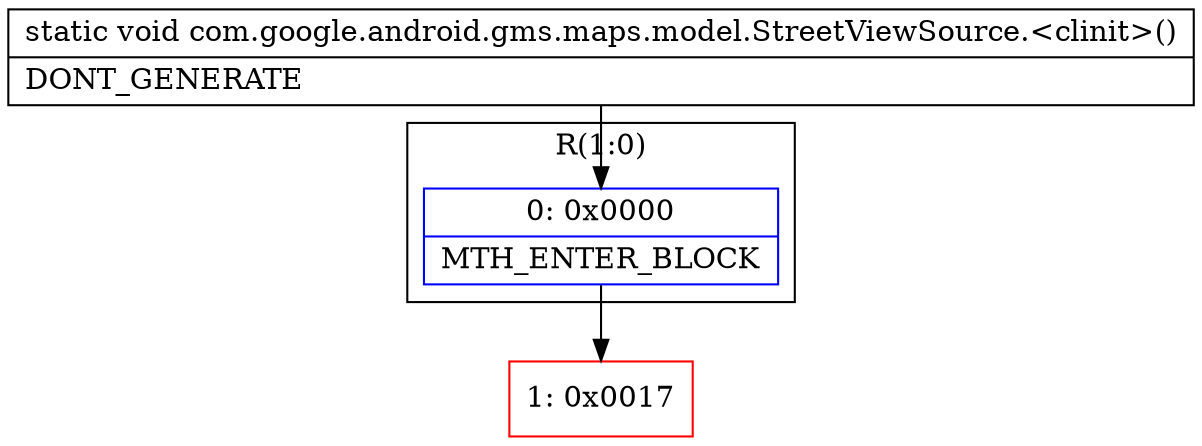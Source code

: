 digraph "CFG forcom.google.android.gms.maps.model.StreetViewSource.\<clinit\>()V" {
subgraph cluster_Region_402558196 {
label = "R(1:0)";
node [shape=record,color=blue];
Node_0 [shape=record,label="{0\:\ 0x0000|MTH_ENTER_BLOCK\l}"];
}
Node_1 [shape=record,color=red,label="{1\:\ 0x0017}"];
MethodNode[shape=record,label="{static void com.google.android.gms.maps.model.StreetViewSource.\<clinit\>()  | DONT_GENERATE\l}"];
MethodNode -> Node_0;
Node_0 -> Node_1;
}

